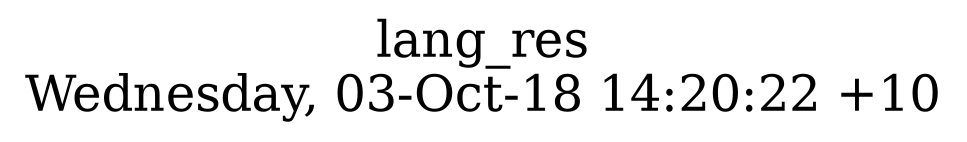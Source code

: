 digraph G {
fontsize="24";
label="lang_res\nWednesday, 03-Oct-18 14:20:22 +10";
nojustify=true;
ordering=out;
rankdir=LR;
size="30";
}
